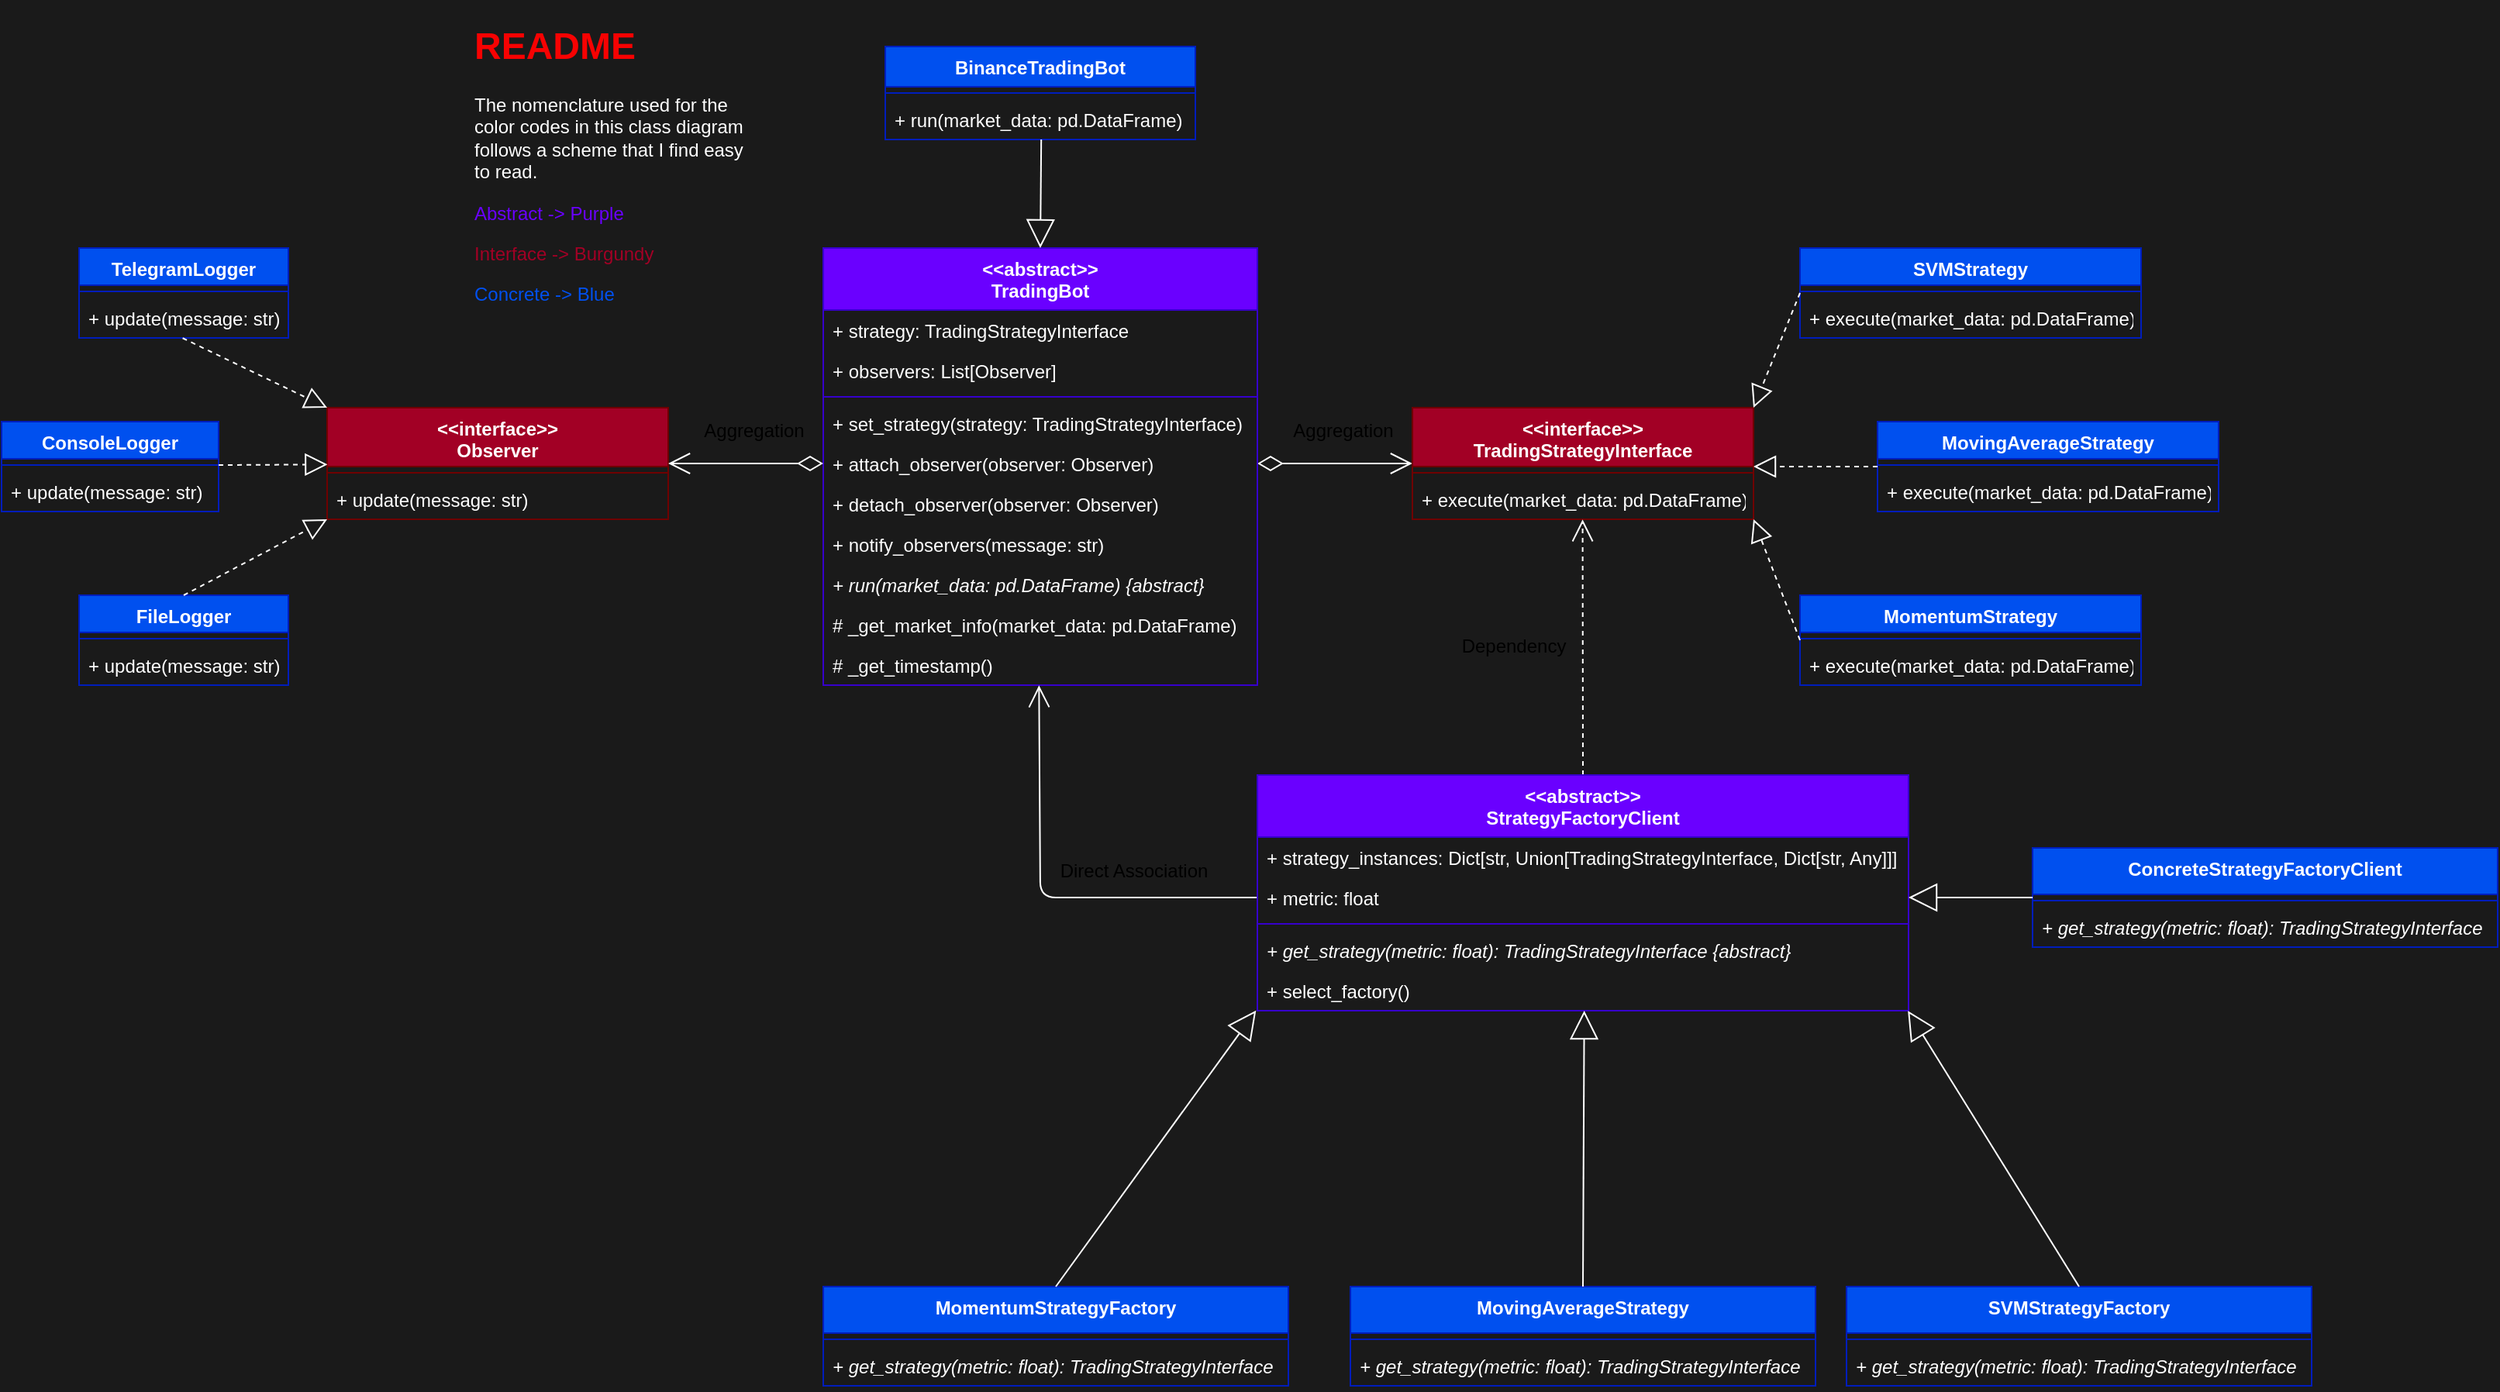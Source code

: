 <mxfile scale="7" border="0">
    <diagram id="alt9co2tQXh6Qdg2a9BD" name="Page-1">
        <mxGraphModel dx="1297" dy="472" grid="1" gridSize="10" guides="1" tooltips="1" connect="1" arrows="1" fold="1" page="1" pageScale="1" pageWidth="850" pageHeight="1100" background="#1A1A1A" math="0" shadow="0">
            <root>
                <mxCell id="0"/>
                <mxCell id="1" parent="0"/>
                <mxCell id="25" value="" style="endArrow=open;html=1;endSize=12;startArrow=diamondThin;startSize=14;startFill=0;edgeStyle=orthogonalEdgeStyle;fontColor=#FFFFFF;exitX=1;exitY=0.5;exitDx=0;exitDy=0;entryX=0;entryY=0.5;entryDx=0;entryDy=0;strokeColor=#FFFFFF;" parent="1" source="47" target="29" edge="1">
                    <mxGeometry relative="1" as="geometry">
                        <mxPoint x="880" y="377.5" as="sourcePoint"/>
                        <mxPoint x="980" y="319" as="targetPoint"/>
                    </mxGeometry>
                </mxCell>
                <mxCell id="29" value="&lt;&lt;interface&gt;&gt;&#10;TradingStrategyInterface" style="swimlane;fontStyle=1;align=center;verticalAlign=top;childLayout=stackLayout;horizontal=1;startSize=38;horizontalStack=0;resizeParent=1;resizeParentMax=0;resizeLast=0;collapsible=1;marginBottom=0;fontColor=#ffffff;fillColor=#a20025;strokeColor=#6F0000;" parent="1" vertex="1">
                    <mxGeometry x="960" y="361" width="220" height="72" as="geometry"/>
                </mxCell>
                <mxCell id="31" value="" style="line;strokeWidth=1;fillColor=none;align=left;verticalAlign=middle;spacingTop=-1;spacingLeft=3;spacingRight=3;rotatable=0;labelPosition=right;points=[];portConstraint=eastwest;strokeColor=inherit;fontColor=#FFFFFF;" parent="29" vertex="1">
                    <mxGeometry y="38" width="220" height="8" as="geometry"/>
                </mxCell>
                <mxCell id="38" value="+ execute(market_data: pd.DataFrame)" style="text;strokeColor=none;fillColor=none;align=left;verticalAlign=top;spacingLeft=4;spacingRight=4;overflow=hidden;rotatable=0;points=[[0,0.5],[1,0.5]];portConstraint=eastwest;fontColor=#FFFFFF;" parent="29" vertex="1">
                    <mxGeometry y="46" width="220" height="26" as="geometry"/>
                </mxCell>
                <mxCell id="42" value="&lt;&lt;abstract&gt;&gt;&#10;TradingBot" style="swimlane;fontStyle=1;align=center;verticalAlign=top;childLayout=stackLayout;horizontal=1;startSize=40;horizontalStack=0;resizeParent=1;resizeParentMax=0;resizeLast=0;collapsible=1;marginBottom=0;fontColor=#ffffff;fillColor=#6a00ff;strokeColor=#3700CC;" parent="1" vertex="1">
                    <mxGeometry x="580" y="258" width="280" height="282" as="geometry"/>
                </mxCell>
                <mxCell id="43" value="+ strategy: TradingStrategyInterface" style="text;strokeColor=none;fillColor=none;align=left;verticalAlign=top;spacingLeft=4;spacingRight=4;overflow=hidden;rotatable=0;points=[[0,0.5],[1,0.5]];portConstraint=eastwest;fontColor=#FFFFFF;" parent="42" vertex="1">
                    <mxGeometry y="40" width="280" height="26" as="geometry"/>
                </mxCell>
                <mxCell id="44" value="+ observers: List[Observer]" style="text;strokeColor=none;fillColor=none;align=left;verticalAlign=top;spacingLeft=4;spacingRight=4;overflow=hidden;rotatable=0;points=[[0,0.5],[1,0.5]];portConstraint=eastwest;fontColor=#FFFFFF;" parent="42" vertex="1">
                    <mxGeometry y="66" width="280" height="26" as="geometry"/>
                </mxCell>
                <mxCell id="45" value="" style="line;strokeWidth=1;fillColor=none;align=left;verticalAlign=middle;spacingTop=-1;spacingLeft=3;spacingRight=3;rotatable=0;labelPosition=right;points=[];portConstraint=eastwest;strokeColor=inherit;fontColor=#FFFFFF;" parent="42" vertex="1">
                    <mxGeometry y="92" width="280" height="8" as="geometry"/>
                </mxCell>
                <mxCell id="46" value="+ set_strategy(strategy: TradingStrategyInterface)" style="text;strokeColor=none;fillColor=none;align=left;verticalAlign=top;spacingLeft=4;spacingRight=4;overflow=hidden;rotatable=0;points=[[0,0.5],[1,0.5]];portConstraint=eastwest;fontColor=#FFFFFF;" parent="42" vertex="1">
                    <mxGeometry y="100" width="280" height="26" as="geometry"/>
                </mxCell>
                <mxCell id="47" value="+ attach_observer(observer: Observer)" style="text;strokeColor=none;fillColor=none;align=left;verticalAlign=top;spacingLeft=4;spacingRight=4;overflow=hidden;rotatable=0;points=[[0,0.5],[1,0.5]];portConstraint=eastwest;fontColor=#FFFFFF;" parent="42" vertex="1">
                    <mxGeometry y="126" width="280" height="26" as="geometry"/>
                </mxCell>
                <mxCell id="48" value="+ detach_observer(observer: Observer)" style="text;strokeColor=none;fillColor=none;align=left;verticalAlign=top;spacingLeft=4;spacingRight=4;overflow=hidden;rotatable=0;points=[[0,0.5],[1,0.5]];portConstraint=eastwest;fontColor=#FFFFFF;" parent="42" vertex="1">
                    <mxGeometry y="152" width="280" height="26" as="geometry"/>
                </mxCell>
                <mxCell id="49" value="+ notify_observers(message: str)" style="text;strokeColor=none;fillColor=none;align=left;verticalAlign=top;spacingLeft=4;spacingRight=4;overflow=hidden;rotatable=0;points=[[0,0.5],[1,0.5]];portConstraint=eastwest;fontColor=#FFFFFF;" parent="42" vertex="1">
                    <mxGeometry y="178" width="280" height="26" as="geometry"/>
                </mxCell>
                <mxCell id="50" value="+ run(market_data: pd.DataFrame) {abstract}" style="text;strokeColor=none;fillColor=none;align=left;verticalAlign=top;spacingLeft=4;spacingRight=4;overflow=hidden;rotatable=0;points=[[0,0.5],[1,0.5]];portConstraint=eastwest;fontColor=#FFFFFF;fontStyle=2" parent="42" vertex="1">
                    <mxGeometry y="204" width="280" height="26" as="geometry"/>
                </mxCell>
                <mxCell id="51" value="# _get_market_info(market_data: pd.DataFrame)" style="text;strokeColor=none;fillColor=none;align=left;verticalAlign=top;spacingLeft=4;spacingRight=4;overflow=hidden;rotatable=0;points=[[0,0.5],[1,0.5]];portConstraint=eastwest;fontColor=#FFFFFF;" parent="42" vertex="1">
                    <mxGeometry y="230" width="280" height="26" as="geometry"/>
                </mxCell>
                <mxCell id="52" value="# _get_timestamp() " style="text;strokeColor=none;fillColor=none;align=left;verticalAlign=top;spacingLeft=4;spacingRight=4;overflow=hidden;rotatable=0;points=[[0,0.5],[1,0.5]];portConstraint=eastwest;fontColor=#FFFFFF;" parent="42" vertex="1">
                    <mxGeometry y="256" width="280" height="26" as="geometry"/>
                </mxCell>
                <mxCell id="53" value="MomentumStrategy" style="swimlane;fontStyle=1;align=center;verticalAlign=top;childLayout=stackLayout;horizontal=1;startSize=24;horizontalStack=0;resizeParent=1;resizeParentMax=0;resizeLast=0;collapsible=1;marginBottom=0;fontColor=#ffffff;fillColor=#0050ef;strokeColor=#001DBC;" parent="1" vertex="1">
                    <mxGeometry x="1210" y="482" width="220" height="58" as="geometry"/>
                </mxCell>
                <mxCell id="54" value="" style="line;strokeWidth=1;fillColor=none;align=left;verticalAlign=middle;spacingTop=-1;spacingLeft=3;spacingRight=3;rotatable=0;labelPosition=right;points=[];portConstraint=eastwest;strokeColor=inherit;fontColor=#FFFFFF;" parent="53" vertex="1">
                    <mxGeometry y="24" width="220" height="8" as="geometry"/>
                </mxCell>
                <mxCell id="55" value="+ execute(market_data: pd.DataFrame)" style="text;strokeColor=none;fillColor=none;align=left;verticalAlign=top;spacingLeft=4;spacingRight=4;overflow=hidden;rotatable=0;points=[[0,0.5],[1,0.5]];portConstraint=eastwest;fontColor=#FFFFFF;" parent="53" vertex="1">
                    <mxGeometry y="32" width="220" height="26" as="geometry"/>
                </mxCell>
                <mxCell id="56" value="SVMStrategy" style="swimlane;fontStyle=1;align=center;verticalAlign=top;childLayout=stackLayout;horizontal=1;startSize=24;horizontalStack=0;resizeParent=1;resizeParentMax=0;resizeLast=0;collapsible=1;marginBottom=0;fontColor=#ffffff;fillColor=#0050ef;strokeColor=#001DBC;" parent="1" vertex="1">
                    <mxGeometry x="1210" y="258" width="220" height="58" as="geometry"/>
                </mxCell>
                <mxCell id="57" value="" style="line;strokeWidth=1;fillColor=none;align=left;verticalAlign=middle;spacingTop=-1;spacingLeft=3;spacingRight=3;rotatable=0;labelPosition=right;points=[];portConstraint=eastwest;strokeColor=inherit;fontColor=#FFFFFF;" parent="56" vertex="1">
                    <mxGeometry y="24" width="220" height="8" as="geometry"/>
                </mxCell>
                <mxCell id="58" value="+ execute(market_data: pd.DataFrame)" style="text;strokeColor=none;fillColor=none;align=left;verticalAlign=top;spacingLeft=4;spacingRight=4;overflow=hidden;rotatable=0;points=[[0,0.5],[1,0.5]];portConstraint=eastwest;fontColor=#FFFFFF;" parent="56" vertex="1">
                    <mxGeometry y="32" width="220" height="26" as="geometry"/>
                </mxCell>
                <mxCell id="59" value="MovingAverageStrategy" style="swimlane;fontStyle=1;align=center;verticalAlign=top;childLayout=stackLayout;horizontal=1;startSize=24;horizontalStack=0;resizeParent=1;resizeParentMax=0;resizeLast=0;collapsible=1;marginBottom=0;fontColor=#ffffff;fillColor=#0050ef;strokeColor=#001DBC;" parent="1" vertex="1">
                    <mxGeometry x="1260" y="370" width="220" height="58" as="geometry"/>
                </mxCell>
                <mxCell id="60" value="" style="line;strokeWidth=1;fillColor=none;align=left;verticalAlign=middle;spacingTop=-1;spacingLeft=3;spacingRight=3;rotatable=0;labelPosition=right;points=[];portConstraint=eastwest;strokeColor=inherit;fontColor=#FFFFFF;" parent="59" vertex="1">
                    <mxGeometry y="24" width="220" height="8" as="geometry"/>
                </mxCell>
                <mxCell id="61" value="+ execute(market_data: pd.DataFrame)" style="text;strokeColor=none;fillColor=none;align=left;verticalAlign=top;spacingLeft=4;spacingRight=4;overflow=hidden;rotatable=0;points=[[0,0.5],[1,0.5]];portConstraint=eastwest;fontColor=#FFFFFF;" parent="59" vertex="1">
                    <mxGeometry y="32" width="220" height="26" as="geometry"/>
                </mxCell>
                <mxCell id="62" value="" style="endArrow=block;dashed=1;endFill=0;endSize=12;html=1;fontColor=#FFFFFF;exitX=0;exitY=0.5;exitDx=0;exitDy=0;entryX=1;entryY=0;entryDx=0;entryDy=0;strokeColor=#FFFFFF;" parent="1" source="56" target="29" edge="1">
                    <mxGeometry width="160" relative="1" as="geometry">
                        <mxPoint x="920" y="516" as="sourcePoint"/>
                        <mxPoint x="1080" y="516" as="targetPoint"/>
                    </mxGeometry>
                </mxCell>
                <mxCell id="63" value="" style="endArrow=block;dashed=1;endFill=0;endSize=12;html=1;fontColor=#FFFFFF;exitX=0;exitY=0.5;exitDx=0;exitDy=0;strokeColor=#FFFFFF;" parent="1" source="59" edge="1">
                    <mxGeometry width="160" relative="1" as="geometry">
                        <mxPoint x="1230" y="317" as="sourcePoint"/>
                        <mxPoint x="1180" y="399" as="targetPoint"/>
                    </mxGeometry>
                </mxCell>
                <mxCell id="64" value="" style="endArrow=block;dashed=1;endFill=0;endSize=12;html=1;fontColor=#FFFFFF;exitX=0;exitY=0.5;exitDx=0;exitDy=0;entryX=1;entryY=1;entryDx=0;entryDy=0;strokeColor=#FFFFFF;" parent="1" source="53" target="29" edge="1">
                    <mxGeometry width="160" relative="1" as="geometry">
                        <mxPoint x="1240" y="327" as="sourcePoint"/>
                        <mxPoint x="1200" y="417" as="targetPoint"/>
                    </mxGeometry>
                </mxCell>
                <mxCell id="74" value="" style="endArrow=open;endFill=1;endSize=12;html=1;fontColor=#FFFFFF;exitX=0;exitY=0.5;exitDx=0;exitDy=0;entryX=0.497;entryY=1.005;entryDx=0;entryDy=0;entryPerimeter=0;strokeColor=#FFFFFF;" parent="1" source="139" target="52" edge="1">
                    <mxGeometry width="160" relative="1" as="geometry">
                        <mxPoint x="860" y="621" as="sourcePoint"/>
                        <mxPoint x="730" y="578" as="targetPoint"/>
                        <Array as="points">
                            <mxPoint x="720" y="677"/>
                        </Array>
                    </mxGeometry>
                </mxCell>
                <mxCell id="75" value="" style="endArrow=open;endSize=12;dashed=1;html=1;fontColor=#FFFFFF;entryX=0.499;entryY=1.004;entryDx=0;entryDy=0;entryPerimeter=0;exitX=0.5;exitY=0;exitDx=0;exitDy=0;strokeColor=#FFFFFF;" parent="1" source="127" target="38" edge="1">
                    <mxGeometry width="160" relative="1" as="geometry">
                        <mxPoint x="1070" y="568" as="sourcePoint"/>
                        <mxPoint x="1020" y="468" as="targetPoint"/>
                    </mxGeometry>
                </mxCell>
                <mxCell id="76" value="&lt;&lt;interface&gt;&gt;&#10;Observer" style="swimlane;fontStyle=1;align=center;verticalAlign=top;childLayout=stackLayout;horizontal=1;startSize=38;horizontalStack=0;resizeParent=1;resizeParentMax=0;resizeLast=0;collapsible=1;marginBottom=0;fontColor=#ffffff;fillColor=#a20025;strokeColor=#6F0000;" parent="1" vertex="1">
                    <mxGeometry x="260" y="361" width="220" height="72" as="geometry"/>
                </mxCell>
                <mxCell id="77" value="" style="line;strokeWidth=1;fillColor=none;align=left;verticalAlign=middle;spacingTop=-1;spacingLeft=3;spacingRight=3;rotatable=0;labelPosition=right;points=[];portConstraint=eastwest;strokeColor=inherit;fontColor=#FFFFFF;" parent="76" vertex="1">
                    <mxGeometry y="38" width="220" height="8" as="geometry"/>
                </mxCell>
                <mxCell id="78" value="+ update(message: str)" style="text;strokeColor=none;fillColor=none;align=left;verticalAlign=top;spacingLeft=4;spacingRight=4;overflow=hidden;rotatable=0;points=[[0,0.5],[1,0.5]];portConstraint=eastwest;fontColor=#FFFFFF;" parent="76" vertex="1">
                    <mxGeometry y="46" width="220" height="26" as="geometry"/>
                </mxCell>
                <mxCell id="79" value="" style="endArrow=open;html=1;endSize=12;startArrow=diamondThin;startSize=14;startFill=0;edgeStyle=orthogonalEdgeStyle;fontColor=#FFFFFF;exitX=0;exitY=0.5;exitDx=0;exitDy=0;entryX=1;entryY=0.5;entryDx=0;entryDy=0;strokeColor=#FFFFFF;" parent="1" source="47" target="76" edge="1">
                    <mxGeometry relative="1" as="geometry">
                        <mxPoint x="870" y="407" as="sourcePoint"/>
                        <mxPoint x="970" y="407" as="targetPoint"/>
                    </mxGeometry>
                </mxCell>
                <mxCell id="80" value="ConsoleLogger" style="swimlane;fontStyle=1;align=center;verticalAlign=top;childLayout=stackLayout;horizontal=1;startSize=24;horizontalStack=0;resizeParent=1;resizeParentMax=0;resizeLast=0;collapsible=1;marginBottom=0;fontColor=#ffffff;fillColor=#0050ef;strokeColor=#001DBC;" parent="1" vertex="1">
                    <mxGeometry x="50" y="370" width="140" height="58" as="geometry"/>
                </mxCell>
                <mxCell id="81" value="" style="line;strokeWidth=1;fillColor=none;align=left;verticalAlign=middle;spacingTop=-1;spacingLeft=3;spacingRight=3;rotatable=0;labelPosition=right;points=[];portConstraint=eastwest;strokeColor=inherit;fontColor=#FFFFFF;" parent="80" vertex="1">
                    <mxGeometry y="24" width="140" height="8" as="geometry"/>
                </mxCell>
                <mxCell id="82" value="+ update(message: str)" style="text;strokeColor=none;fillColor=none;align=left;verticalAlign=top;spacingLeft=4;spacingRight=4;overflow=hidden;rotatable=0;points=[[0,0.5],[1,0.5]];portConstraint=eastwest;fontColor=#FFFFFF;" parent="80" vertex="1">
                    <mxGeometry y="32" width="140" height="26" as="geometry"/>
                </mxCell>
                <mxCell id="83" value="TelegramLogger" style="swimlane;fontStyle=1;align=center;verticalAlign=top;childLayout=stackLayout;horizontal=1;startSize=24;horizontalStack=0;resizeParent=1;resizeParentMax=0;resizeLast=0;collapsible=1;marginBottom=0;fontColor=#ffffff;fillColor=#0050ef;strokeColor=#001DBC;" parent="1" vertex="1">
                    <mxGeometry x="100" y="258" width="135" height="58" as="geometry"/>
                </mxCell>
                <mxCell id="84" value="" style="line;strokeWidth=1;fillColor=none;align=left;verticalAlign=middle;spacingTop=-1;spacingLeft=3;spacingRight=3;rotatable=0;labelPosition=right;points=[];portConstraint=eastwest;strokeColor=inherit;fontColor=#FFFFFF;" parent="83" vertex="1">
                    <mxGeometry y="24" width="135" height="8" as="geometry"/>
                </mxCell>
                <mxCell id="85" value="+ update(message: str)" style="text;strokeColor=none;fillColor=none;align=left;verticalAlign=top;spacingLeft=4;spacingRight=4;overflow=hidden;rotatable=0;points=[[0,0.5],[1,0.5]];portConstraint=eastwest;fontColor=#FFFFFF;" parent="83" vertex="1">
                    <mxGeometry y="32" width="135" height="26" as="geometry"/>
                </mxCell>
                <mxCell id="86" value="FileLogger" style="swimlane;fontStyle=1;align=center;verticalAlign=top;childLayout=stackLayout;horizontal=1;startSize=24;horizontalStack=0;resizeParent=1;resizeParentMax=0;resizeLast=0;collapsible=1;marginBottom=0;fontColor=#ffffff;fillColor=#0050ef;strokeColor=#001DBC;" parent="1" vertex="1">
                    <mxGeometry x="100" y="482" width="135" height="58" as="geometry"/>
                </mxCell>
                <mxCell id="87" value="" style="line;strokeWidth=1;fillColor=none;align=left;verticalAlign=middle;spacingTop=-1;spacingLeft=3;spacingRight=3;rotatable=0;labelPosition=right;points=[];portConstraint=eastwest;strokeColor=inherit;fontColor=#FFFFFF;" parent="86" vertex="1">
                    <mxGeometry y="24" width="135" height="8" as="geometry"/>
                </mxCell>
                <mxCell id="88" value="+ update(message: str)" style="text;strokeColor=none;fillColor=none;align=left;verticalAlign=top;spacingLeft=4;spacingRight=4;overflow=hidden;rotatable=0;points=[[0,0.5],[1,0.5]];portConstraint=eastwest;fontColor=#FFFFFF;" parent="86" vertex="1">
                    <mxGeometry y="32" width="135" height="26" as="geometry"/>
                </mxCell>
                <mxCell id="92" value="" style="endArrow=block;dashed=1;endFill=0;endSize=12;html=1;fontColor=#FFFFFF;exitX=0.5;exitY=0;exitDx=0;exitDy=0;entryX=0;entryY=1;entryDx=0;entryDy=0;entryPerimeter=0;strokeColor=#FFFFFF;" parent="1" source="86" target="78" edge="1">
                    <mxGeometry width="160" relative="1" as="geometry">
                        <mxPoint x="295" y="505.43" as="sourcePoint"/>
                        <mxPoint x="455" y="505.43" as="targetPoint"/>
                    </mxGeometry>
                </mxCell>
                <mxCell id="93" value="" style="endArrow=block;dashed=1;endFill=0;endSize=12;html=1;fontColor=#FFFFFF;entryX=0.001;entryY=0.509;entryDx=0;entryDy=0;entryPerimeter=0;strokeColor=#FFFFFF;" parent="1" target="76" edge="1">
                    <mxGeometry width="160" relative="1" as="geometry">
                        <mxPoint x="190" y="398" as="sourcePoint"/>
                        <mxPoint x="380" y="443" as="targetPoint"/>
                    </mxGeometry>
                </mxCell>
                <mxCell id="94" value="" style="endArrow=block;dashed=1;endFill=0;endSize=12;html=1;fontColor=#FFFFFF;exitX=0.495;exitY=1.005;exitDx=0;exitDy=0;entryX=0;entryY=0;entryDx=0;entryDy=0;exitPerimeter=0;strokeColor=#FFFFFF;" parent="1" source="85" target="76" edge="1">
                    <mxGeometry width="160" relative="1" as="geometry">
                        <mxPoint x="195" y="516" as="sourcePoint"/>
                        <mxPoint x="380.0" y="443" as="targetPoint"/>
                    </mxGeometry>
                </mxCell>
                <mxCell id="96" value="BinanceTradingBot" style="swimlane;fontStyle=1;align=center;verticalAlign=top;childLayout=stackLayout;horizontal=1;startSize=26;horizontalStack=0;resizeParent=1;resizeParentMax=0;resizeLast=0;collapsible=1;marginBottom=0;fontColor=#ffffff;fillColor=#0050ef;strokeColor=#001DBC;" parent="1" vertex="1">
                    <mxGeometry x="620" y="128" width="200" height="60" as="geometry"/>
                </mxCell>
                <mxCell id="98" value="" style="line;strokeWidth=1;fillColor=none;align=left;verticalAlign=middle;spacingTop=-1;spacingLeft=3;spacingRight=3;rotatable=0;labelPosition=right;points=[];portConstraint=eastwest;strokeColor=inherit;fontColor=#FFFFFF;" parent="96" vertex="1">
                    <mxGeometry y="26" width="200" height="8" as="geometry"/>
                </mxCell>
                <mxCell id="99" value="+ run(market_data: pd.DataFrame)" style="text;strokeColor=none;fillColor=none;align=left;verticalAlign=top;spacingLeft=4;spacingRight=4;overflow=hidden;rotatable=0;points=[[0,0.5],[1,0.5]];portConstraint=eastwest;fontColor=#FFFFFF;" parent="96" vertex="1">
                    <mxGeometry y="34" width="200" height="26" as="geometry"/>
                </mxCell>
                <mxCell id="101" value="" style="endArrow=block;endSize=16;endFill=0;html=1;fontColor=#FFFFFF;exitX=0.503;exitY=1;exitDx=0;exitDy=0;exitPerimeter=0;entryX=0.5;entryY=0;entryDx=0;entryDy=0;strokeColor=#FFFFFF;" parent="1" source="99" target="42" edge="1">
                    <mxGeometry width="160" relative="1" as="geometry">
                        <mxPoint x="760" y="328" as="sourcePoint"/>
                        <mxPoint x="920" y="328" as="targetPoint"/>
                    </mxGeometry>
                </mxCell>
                <mxCell id="104" value="&lt;h1&gt;&lt;font color=&quot;#f70202&quot;&gt;README&lt;/font&gt;&lt;/h1&gt;&lt;p&gt;&lt;font color=&quot;#ffffff&quot;&gt;The nomenclature used for the color codes in this class diagram follows a scheme that I find easy to read.&lt;/font&gt;&lt;/p&gt;&lt;p&gt;&lt;font color=&quot;#6a00ff&quot;&gt;Abstract -&amp;gt; Purple&lt;/font&gt;&lt;/p&gt;&lt;p&gt;&lt;font color=&quot;#a20025&quot;&gt;Interface -&amp;gt; Burgundy&lt;/font&gt;&lt;/p&gt;&lt;p&gt;&lt;font color=&quot;#0050ef&quot;&gt;Concrete -&amp;gt; Blue&lt;/font&gt;&lt;/p&gt;" style="text;html=1;strokeColor=none;fillColor=none;spacing=5;spacingTop=-20;whiteSpace=wrap;overflow=hidden;rounded=0;labelBackgroundColor=none;fontColor=default;" parent="1" vertex="1">
                    <mxGeometry x="350" y="108" width="190" height="200" as="geometry"/>
                </mxCell>
                <mxCell id="127" value="&lt;&lt;abstract&gt;&gt;&#10;StrategyFactoryClient" style="swimlane;fontStyle=1;align=center;verticalAlign=top;childLayout=stackLayout;horizontal=1;startSize=40;horizontalStack=0;resizeParent=1;resizeParentMax=0;resizeLast=0;collapsible=1;marginBottom=0;fontColor=#ffffff;fillColor=#6a00ff;strokeColor=#3700CC;" parent="1" vertex="1">
                    <mxGeometry x="860" y="598" width="420" height="152" as="geometry"/>
                </mxCell>
                <mxCell id="138" value="+ strategy_instances: Dict[str, Union[TradingStrategyInterface, Dict[str, Any]]]" style="text;strokeColor=none;fillColor=none;align=left;verticalAlign=top;spacingLeft=4;spacingRight=4;overflow=hidden;rotatable=0;points=[[0,0.5],[1,0.5]];portConstraint=eastwest;fontColor=#FFFFFF;" parent="127" vertex="1">
                    <mxGeometry y="40" width="420" height="26" as="geometry"/>
                </mxCell>
                <mxCell id="139" value="+ metric: float" style="text;strokeColor=none;fillColor=none;align=left;verticalAlign=top;spacingLeft=4;spacingRight=4;overflow=hidden;rotatable=0;points=[[0,0.5],[1,0.5]];portConstraint=eastwest;fontColor=#FFFFFF;" parent="127" vertex="1">
                    <mxGeometry y="66" width="420" height="26" as="geometry"/>
                </mxCell>
                <mxCell id="130" value="" style="line;strokeWidth=1;fillColor=none;align=left;verticalAlign=middle;spacingTop=-1;spacingLeft=3;spacingRight=3;rotatable=0;labelPosition=right;points=[];portConstraint=eastwest;strokeColor=inherit;fontColor=#FFFFFF;" parent="127" vertex="1">
                    <mxGeometry y="92" width="420" height="8" as="geometry"/>
                </mxCell>
                <mxCell id="140" value="+ get_strategy(metric: float): TradingStrategyInterface {abstract}" style="text;strokeColor=none;fillColor=none;align=left;verticalAlign=top;spacingLeft=4;spacingRight=4;overflow=hidden;rotatable=0;points=[[0,0.5],[1,0.5]];portConstraint=eastwest;fontColor=#FFFFFF;fontStyle=2" parent="127" vertex="1">
                    <mxGeometry y="100" width="420" height="26" as="geometry"/>
                </mxCell>
                <mxCell id="141" value="+ select_factory()" style="text;strokeColor=none;fillColor=none;align=left;verticalAlign=top;spacingLeft=4;spacingRight=4;overflow=hidden;rotatable=0;points=[[0,0.5],[1,0.5]];portConstraint=eastwest;fontColor=#FFFFFF;" parent="127" vertex="1">
                    <mxGeometry y="126" width="420" height="26" as="geometry"/>
                </mxCell>
                <mxCell id="142" value="ConcreteStrategyFactoryClient" style="swimlane;fontStyle=1;align=center;verticalAlign=top;childLayout=stackLayout;horizontal=1;startSize=30;horizontalStack=0;resizeParent=1;resizeParentMax=0;resizeLast=0;collapsible=1;marginBottom=0;fontColor=#ffffff;fillColor=#0050ef;strokeColor=#001DBC;" parent="1" vertex="1">
                    <mxGeometry x="1360" y="645" width="300" height="64" as="geometry"/>
                </mxCell>
                <mxCell id="145" value="" style="line;strokeWidth=1;fillColor=none;align=left;verticalAlign=middle;spacingTop=-1;spacingLeft=3;spacingRight=3;rotatable=0;labelPosition=right;points=[];portConstraint=eastwest;strokeColor=inherit;fontColor=#FFFFFF;" parent="142" vertex="1">
                    <mxGeometry y="30" width="300" height="8" as="geometry"/>
                </mxCell>
                <mxCell id="146" value="+ get_strategy(metric: float): TradingStrategyInterface" style="text;strokeColor=none;fillColor=none;align=left;verticalAlign=top;spacingLeft=4;spacingRight=4;overflow=hidden;rotatable=0;points=[[0,0.5],[1,0.5]];portConstraint=eastwest;fontColor=#FFFFFF;fontStyle=2" parent="142" vertex="1">
                    <mxGeometry y="38" width="300" height="26" as="geometry"/>
                </mxCell>
                <mxCell id="148" value="" style="endArrow=block;endSize=16;endFill=0;html=1;fontColor=#FFFFFF;exitX=0;exitY=0.5;exitDx=0;exitDy=0;entryX=1;entryY=0.5;entryDx=0;entryDy=0;strokeColor=#FFFFFF;" parent="1" source="142" target="139" edge="1">
                    <mxGeometry width="160" relative="1" as="geometry">
                        <mxPoint x="870.6" y="708" as="sourcePoint"/>
                        <mxPoint x="870" y="778" as="targetPoint"/>
                    </mxGeometry>
                </mxCell>
                <mxCell id="149" value="MomentumStrategyFactory" style="swimlane;fontStyle=1;align=center;verticalAlign=top;childLayout=stackLayout;horizontal=1;startSize=30;horizontalStack=0;resizeParent=1;resizeParentMax=0;resizeLast=0;collapsible=1;marginBottom=0;fontColor=#ffffff;fillColor=#0050ef;strokeColor=#001DBC;" parent="1" vertex="1">
                    <mxGeometry x="580" y="928" width="300" height="64" as="geometry"/>
                </mxCell>
                <mxCell id="150" value="" style="line;strokeWidth=1;fillColor=none;align=left;verticalAlign=middle;spacingTop=-1;spacingLeft=3;spacingRight=3;rotatable=0;labelPosition=right;points=[];portConstraint=eastwest;strokeColor=inherit;fontColor=#FFFFFF;" parent="149" vertex="1">
                    <mxGeometry y="30" width="300" height="8" as="geometry"/>
                </mxCell>
                <mxCell id="151" value="+ get_strategy(metric: float): TradingStrategyInterface" style="text;strokeColor=none;fillColor=none;align=left;verticalAlign=top;spacingLeft=4;spacingRight=4;overflow=hidden;rotatable=0;points=[[0,0.5],[1,0.5]];portConstraint=eastwest;fontColor=#FFFFFF;fontStyle=2" parent="149" vertex="1">
                    <mxGeometry y="38" width="300" height="26" as="geometry"/>
                </mxCell>
                <mxCell id="152" value="MovingAverageStrategy" style="swimlane;fontStyle=1;align=center;verticalAlign=top;childLayout=stackLayout;horizontal=1;startSize=30;horizontalStack=0;resizeParent=1;resizeParentMax=0;resizeLast=0;collapsible=1;marginBottom=0;fontColor=#ffffff;fillColor=#0050ef;strokeColor=#001DBC;" parent="1" vertex="1">
                    <mxGeometry x="920" y="928" width="300" height="64" as="geometry"/>
                </mxCell>
                <mxCell id="153" value="" style="line;strokeWidth=1;fillColor=none;align=left;verticalAlign=middle;spacingTop=-1;spacingLeft=3;spacingRight=3;rotatable=0;labelPosition=right;points=[];portConstraint=eastwest;strokeColor=inherit;fontColor=#FFFFFF;" parent="152" vertex="1">
                    <mxGeometry y="30" width="300" height="8" as="geometry"/>
                </mxCell>
                <mxCell id="154" value="+ get_strategy(metric: float): TradingStrategyInterface" style="text;strokeColor=none;fillColor=none;align=left;verticalAlign=top;spacingLeft=4;spacingRight=4;overflow=hidden;rotatable=0;points=[[0,0.5],[1,0.5]];portConstraint=eastwest;fontColor=#FFFFFF;fontStyle=2" parent="152" vertex="1">
                    <mxGeometry y="38" width="300" height="26" as="geometry"/>
                </mxCell>
                <mxCell id="155" value="SVMStrategyFactory" style="swimlane;fontStyle=1;align=center;verticalAlign=top;childLayout=stackLayout;horizontal=1;startSize=30;horizontalStack=0;resizeParent=1;resizeParentMax=0;resizeLast=0;collapsible=1;marginBottom=0;fontColor=#ffffff;fillColor=#0050ef;strokeColor=#001DBC;" parent="1" vertex="1">
                    <mxGeometry x="1240" y="928" width="300" height="64" as="geometry"/>
                </mxCell>
                <mxCell id="156" value="" style="line;strokeWidth=1;fillColor=none;align=left;verticalAlign=middle;spacingTop=-1;spacingLeft=3;spacingRight=3;rotatable=0;labelPosition=right;points=[];portConstraint=eastwest;strokeColor=inherit;fontColor=#FFFFFF;" parent="155" vertex="1">
                    <mxGeometry y="30" width="300" height="8" as="geometry"/>
                </mxCell>
                <mxCell id="157" value="+ get_strategy(metric: float): TradingStrategyInterface" style="text;strokeColor=none;fillColor=none;align=left;verticalAlign=top;spacingLeft=4;spacingRight=4;overflow=hidden;rotatable=0;points=[[0,0.5],[1,0.5]];portConstraint=eastwest;fontColor=#FFFFFF;fontStyle=2" parent="155" vertex="1">
                    <mxGeometry y="38" width="300" height="26" as="geometry"/>
                </mxCell>
                <mxCell id="158" value="" style="endArrow=block;endSize=16;endFill=0;html=1;fontColor=#FFFFFF;entryX=-0.002;entryY=0.995;entryDx=0;entryDy=0;entryPerimeter=0;exitX=0.5;exitY=0;exitDx=0;exitDy=0;strokeColor=#FFFFFF;" parent="1" source="149" target="141" edge="1">
                    <mxGeometry width="160" relative="1" as="geometry">
                        <mxPoint x="730" y="928" as="sourcePoint"/>
                        <mxPoint x="810.84" y="797.998" as="targetPoint"/>
                    </mxGeometry>
                </mxCell>
                <mxCell id="159" value="" style="endArrow=block;endSize=16;endFill=0;html=1;fontColor=#FFFFFF;exitX=0.5;exitY=0;exitDx=0;exitDy=0;entryX=0.502;entryY=1;entryDx=0;entryDy=0;entryPerimeter=0;strokeColor=#FFFFFF;" parent="1" source="152" target="141" edge="1">
                    <mxGeometry width="160" relative="1" as="geometry">
                        <mxPoint x="870" y="836.05" as="sourcePoint"/>
                        <mxPoint x="870.84" y="777.998" as="targetPoint"/>
                    </mxGeometry>
                </mxCell>
                <mxCell id="160" value="" style="endArrow=block;endSize=16;endFill=0;html=1;fontColor=#FFFFFF;exitX=0.5;exitY=0;exitDx=0;exitDy=0;entryX=0.999;entryY=1.003;entryDx=0;entryDy=0;entryPerimeter=0;strokeColor=#FFFFFF;" parent="1" source="155" target="141" edge="1">
                    <mxGeometry width="160" relative="1" as="geometry">
                        <mxPoint x="1420" y="836.05" as="sourcePoint"/>
                        <mxPoint x="1420.84" y="777.998" as="targetPoint"/>
                    </mxGeometry>
                </mxCell>
                <mxCell id="161" value="Aggregation" style="text;html=1;align=center;verticalAlign=middle;resizable=0;points=[];autosize=1;strokeColor=none;fillColor=none;" vertex="1" parent="1">
                    <mxGeometry x="870" y="361" width="90" height="30" as="geometry"/>
                </mxCell>
                <mxCell id="162" value="Aggregation" style="text;html=1;align=center;verticalAlign=middle;resizable=0;points=[];autosize=1;strokeColor=none;fillColor=none;" vertex="1" parent="1">
                    <mxGeometry x="490" y="361" width="90" height="30" as="geometry"/>
                </mxCell>
                <mxCell id="163" value="Dependency" style="text;html=1;align=center;verticalAlign=middle;resizable=0;points=[];autosize=1;strokeColor=none;fillColor=none;" vertex="1" parent="1">
                    <mxGeometry x="980" y="500" width="90" height="30" as="geometry"/>
                </mxCell>
                <mxCell id="164" value="Direct Association" style="text;html=1;align=center;verticalAlign=middle;resizable=0;points=[];autosize=1;strokeColor=none;fillColor=none;" vertex="1" parent="1">
                    <mxGeometry x="720" y="645" width="120" height="30" as="geometry"/>
                </mxCell>
            </root>
        </mxGraphModel>
    </diagram>
</mxfile>